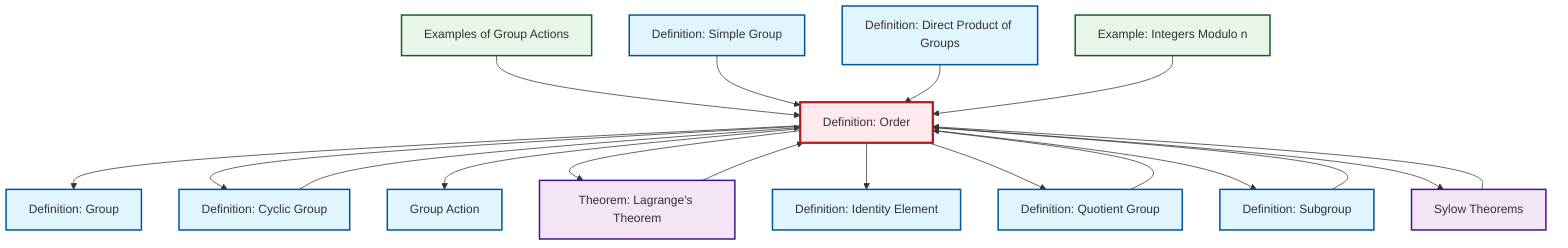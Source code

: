graph TD
    classDef definition fill:#e1f5fe,stroke:#01579b,stroke-width:2px
    classDef theorem fill:#f3e5f5,stroke:#4a148c,stroke-width:2px
    classDef axiom fill:#fff3e0,stroke:#e65100,stroke-width:2px
    classDef example fill:#e8f5e9,stroke:#1b5e20,stroke-width:2px
    classDef current fill:#ffebee,stroke:#b71c1c,stroke-width:3px
    def-order["Definition: Order"]:::definition
    def-cyclic-group["Definition: Cyclic Group"]:::definition
    def-group-action["Group Action"]:::definition
    def-direct-product["Definition: Direct Product of Groups"]:::definition
    def-identity-element["Definition: Identity Element"]:::definition
    thm-lagrange["Theorem: Lagrange's Theorem"]:::theorem
    ex-group-action-examples["Examples of Group Actions"]:::example
    thm-sylow["Sylow Theorems"]:::theorem
    def-simple-group["Definition: Simple Group"]:::definition
    def-group["Definition: Group"]:::definition
    def-quotient-group["Definition: Quotient Group"]:::definition
    def-subgroup["Definition: Subgroup"]:::definition
    ex-quotient-integers-mod-n["Example: Integers Modulo n"]:::example
    def-order --> def-group
    def-quotient-group --> def-order
    thm-lagrange --> def-order
    def-cyclic-group --> def-order
    def-order --> def-cyclic-group
    def-order --> def-group-action
    ex-group-action-examples --> def-order
    def-order --> thm-lagrange
    def-simple-group --> def-order
    def-order --> def-identity-element
    def-order --> def-quotient-group
    def-order --> def-subgroup
    def-subgroup --> def-order
    def-direct-product --> def-order
    def-order --> thm-sylow
    thm-sylow --> def-order
    ex-quotient-integers-mod-n --> def-order
    class def-order current